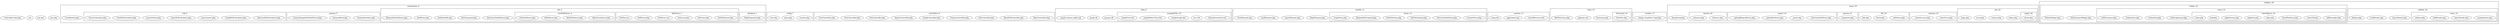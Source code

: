 digraph _Users_stefan_Sites_3darch_protected {
    "ControllerCode.php" [ metric1=10 ];
    yiic [ metric1=7 ];
    "yiic.bat" [ metric1=37 ];
    "yiic.php" [ metric1=17 ];
    subgraph cluster_components_0 {
        graph [ label=components_0 ];
        "UserIdentity.php" [ metric1=91 ];
        subgraph cluster_database_1 {
            graph [ label=database_1 ];
            "EdgeExpander.php" [ metric1=340 ];
        }
        subgraph cluster_dot_2 {
            graph [ label=dot_2 ];
            "DirectoryToDotParser.php" [ metric1=170 ];
            "DotCommand.php" [ metric1=53 ];
            "DotInfoToDb.php" [ metric1=176 ];
            "DotWriter.php" [ metric1=162 ];
            "JDependToDotParser.php" [ metric1=298 ];
            subgraph cluster_fileParser_3 {
                graph [ label=fileParser_3 ];
                "DotFileParser.php" [ metric1=104 ];
                "DotLexer.php" [ metric1=858 ];
                "DotLexer.plex" [ metric1=168 ];
                "DotParser.out" [ metric1=844 ];
                "DotParser.php" [ metric1=4700 ];
                "DotParser.y" [ metric1=304 ];
            }
            subgraph cluster_ownFileParser_4 {
                graph [ label=ownFileParser_4 ];
                "AdotArrayParser.php" [ metric1=73 ];
                "AdotFileParser.php" [ metric1=68 ];
                "AdotParser.php" [ metric1=347 ];
                "OwnDotParser.php" [ metric1=313 ];
            }
        }
        subgraph cluster_goanna_5 {
            graph [ label=goanna_5 ];
            "GoannaInterface.php" [ metric1=223 ];
            "GoannaMock.php" [ metric1=1410 ];
            "GoannaSnapshotToDotParser.php" [ metric1=187 ];
        }
        subgraph cluster_x3d_6 {
            graph [ label=x3d_6 ];
            "AbstractX3dCalculator.php" [ metric1=219 ];
            "GraphX3dCalculator.php" [ metric1=457 ];
            "LayerLayout.php" [ metric1=11 ];
            "LayerX3dCalculator.php" [ metric1=150 ];
            "LayoutVisitor.php" [ metric1=398 ];
            "TreeX3dCalculator.php" [ metric1=110 ];
            "VectorCalculator.php" [ metric1=130 ];
        }
    }
    subgraph cluster_config_7 {
        graph [ label=config_7 ];
        "console.php" [ metric1=63 ];
        "main.php" [ metric1=380 ];
        "test.php" [ metric1=32 ];
    }
    subgraph cluster_controllers_8 {
        graph [ label=controllers_8 ];
        "BaseController.php" [ metric1=98 ];
        "BaseX3dController.php" [ metric1=230 ];
        "FileController.php" [ metric1=241 ];
        "GoannaController.php" [ metric1=145 ];
        "GraphController.php" [ metric1=170 ];
        "ImportController.php" [ metric1=358 ];
        "SiteController.php" [ metric1=243 ];
        "TestController.php" [ metric1=46 ];
        "TreeController.php" [ metric1=141 ];
    }
    subgraph cluster_data_9 {
        graph [ label=data_9 ];
        "goanna.db" [ metric1=5200 ];
        "graph.db" [ metric1=393600 ];
        "graph.schema.sqlite.sql" [ metric1=21 ];
        subgraph cluster_exampleFiles_10 {
            graph [ label=exampleFiles_10 ];
            "klamottenwetter.xml" [ metric1=16790 ];
            "mvc.dot" [ metric1=70 ];
            "simpleGraph.dot" [ metric1=12 ];
            "simpleMetricTree.dot" [ metric1=186 ];
            "simpleTree.dot" [ metric1=104 ];
        }
    }
    subgraph cluster_models_11 {
        graph [ label=models_11 ];
        "EdgeElement.php" [ metric1=143 ];
        "LayerElement.php" [ metric1=167 ];
        "LeafElement.php" [ metric1=95 ];
        "TreeElement.php" [ metric1=62 ];
        subgraph cluster_forms_12 {
            graph [ label=forms_12 ];
            "ContactForm.php" [ metric1=95 ];
            "DirectoryPathForm.php" [ metric1=32 ];
            "DotFileUpload.php" [ metric1=35 ];
            "EditFileForm.php" [ metric1=15 ];
            "JDependFileUpload.php" [ metric1=35 ];
            "LoginForm.php" [ metric1=174 ];
        }
    }
    subgraph cluster_runtime_13 {
        graph [ label=runtime_13 ];
        "actualResource.dot" [ metric1=13333 ];
        "application.log" [ metric1=59135 ];
        "temp.dot" [ metric1=7506 ];
        subgraph "cluster_gii_1.1.10_14" {
            graph [ label="gii_1.1.10_14" ];
        }
    }
    subgraph cluster_tests_15 {
        graph [ label=tests_15 ];
        "bootstrap.php" [ metric1=29 ];
        "phpunit.xml" [ metric1=32 ];
        "WebTestCase.php" [ metric1=66 ];
        subgraph cluster_functional_16 {
            graph [ label=functional_16 ];
            "SiteTest.php" [ metric1=137 ];
        }
    }
    subgraph cluster_vendors_17 {
        graph [ label=vendors_17 ];
        "Image_GraphViz_Copy.php" [ metric1=2933 ];
    }
    subgraph cluster_views_18 {
        graph [ label=views_18 ];
        "dumpArray.php" [ metric1=201 ];
        subgraph cluster_common_19 {
            graph [ label=common_19 ];
            "_showError.php" [ metric1=6 ];
            "_showSuccess.php" [ metric1=6 ];
        }
        subgraph cluster_file_20 {
            graph [ label=file_20 ];
            "_editForm.php" [ metric1=44 ];
            "check.php" [ metric1=53 ];
            "edit.php" [ metric1=36 ];
            "index.php" [ metric1=58 ];
        }
        subgraph cluster_goanna_21 {
            graph [ label=goanna_21 ];
            "index.php" [ metric1=69 ];
            "snapshots.php" [ metric1=100 ];
        }
        subgraph cluster_graph_22 {
            graph [ label=graph_22 ];
            "index.php" [ metric1=28 ];
        }
        subgraph cluster_import_23 {
            graph [ label=import_23 ];
            "_directoryPathForm.php" [ metric1=49 ];
            "_quote.php" [ metric1=16 ];
            "_uploadDotForm.php" [ metric1=50 ];
            "_uploadJDependForm.php" [ metric1=50 ];
            "index.php" [ metric1=130 ];
        }
        subgraph cluster_layouts_24 {
            graph [ label=layouts_24 ];
            "column1.php" [ metric1=14 ];
            "column2.php" [ metric1=48 ];
            "main.php" [ metric1=334 ];
        }
        subgraph cluster_site_25 {
            graph [ label=site_25 ];
            "contact.php" [ metric1=201 ];
            "error.php" [ metric1=19 ];
            "index.php" [ metric1=192 ];
            "login.php" [ metric1=122 ];
            subgraph cluster_pages_26 {
                graph [ label=pages_26 ];
                "about.php" [ metric1=23 ];
            }
        }
        subgraph cluster_test_27 {
            graph [ label=test_27 ];
            "index.php" [ metric1=12 ];
        }
        subgraph cluster_tree_28 {
            graph [ label=tree_28 ];
            "index.php" [ metric1=27 ];
        }
    }
    subgraph cluster_widgets_29 {
        graph [ label=widgets_29 ];
        subgraph cluster_sidebar_30 {
            graph [ label=sidebar_30 ];
            "LayerDetails.php" [ metric1=44 ];
            "LeafDetails.php" [ metric1=31 ];
            "manipulation.php" [ metric1=37 ];
            "Sidebar.php" [ metric1=11 ];
            subgraph cluster_views_31 {
                graph [ label=views_31 ];
                "layerDetails.php" [ metric1=133 ];
                "leafDetails.php" [ metric1=58 ];
                "manipulation.php" [ metric1=8 ];
                "sidebar.php" [ metric1=110 ];
            }
        }
        subgraph cluster_x3dom_32 {
            graph [ label=x3dom_32 ];
            "X3domLayerWidget.php" [ metric1=35 ];
            "X3domWidget.php" [ metric1=100 ];
            subgraph cluster_views_33 {
                graph [ label=views_33 ];
                "x3dGraphLayer.php" [ metric1=52 ];
                "x3domEnd.php" [ metric1=10 ];
                "x3domStart.php" [ metric1=185 ];
                "x3dTreeLayer.php" [ metric1=40 ];
                subgraph cluster_baseObjects_34 {
                    graph [ label=baseObjects_34 ];
                    "2dRectangle.php" [ metric1=55 ];
                    "_boxLOD.php" [ metric1=196 ];
                    "basePlattform.php" [ metric1=32 ];
                    "edge.php" [ metric1=79 ];
                    "edgeEnd.php" [ metric1=146 ];
                    "edgeSection.php" [ metric1=102 ];
                    "leaf.php" [ metric1=44 ];
                    "node.php" [ metric1=108 ];
                }
            }
        }
    }
}
